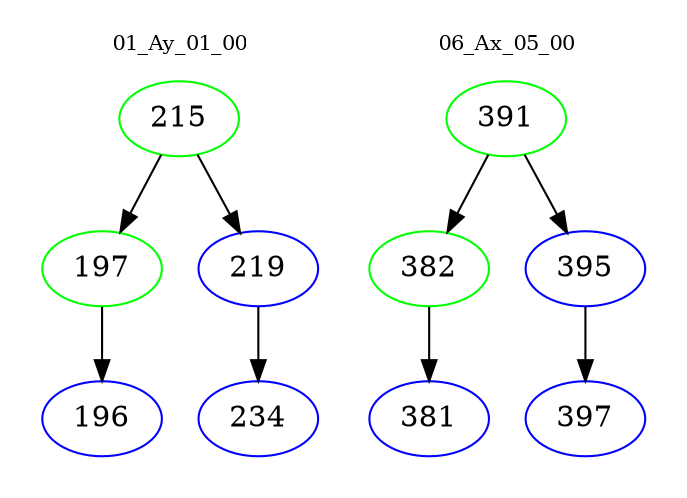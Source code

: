 digraph{
subgraph cluster_0 {
color = white
label = "01_Ay_01_00";
fontsize=10;
T0_215 [label="215", color="green"]
T0_215 -> T0_197 [color="black"]
T0_197 [label="197", color="green"]
T0_197 -> T0_196 [color="black"]
T0_196 [label="196", color="blue"]
T0_215 -> T0_219 [color="black"]
T0_219 [label="219", color="blue"]
T0_219 -> T0_234 [color="black"]
T0_234 [label="234", color="blue"]
}
subgraph cluster_1 {
color = white
label = "06_Ax_05_00";
fontsize=10;
T1_391 [label="391", color="green"]
T1_391 -> T1_382 [color="black"]
T1_382 [label="382", color="green"]
T1_382 -> T1_381 [color="black"]
T1_381 [label="381", color="blue"]
T1_391 -> T1_395 [color="black"]
T1_395 [label="395", color="blue"]
T1_395 -> T1_397 [color="black"]
T1_397 [label="397", color="blue"]
}
}
